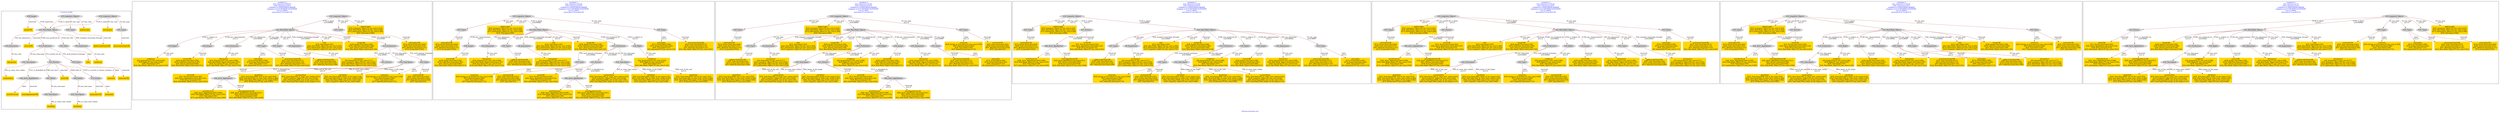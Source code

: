 digraph n0 {
fontcolor="blue"
remincross="true"
label="s04-ima-artworks.xml"
subgraph cluster_0 {
label="1-correct model"
n2[style="filled",color="white",fillcolor="lightgray",label="E12_Production1"];
n3[style="filled",color="white",fillcolor="lightgray",label="E21_Person1"];
n4[style="filled",color="white",fillcolor="lightgray",label="E55_Type1"];
n5[style="filled",color="white",fillcolor="lightgray",label="E52_Time-Span3"];
n6[style="filled",color="white",fillcolor="lightgray",label="E69_Death1"];
n7[style="filled",color="white",fillcolor="lightgray",label="E74_Group1"];
n8[style="filled",color="white",fillcolor="lightgray",label="E82_Actor_Appellation1"];
n9[style="filled",color="white",fillcolor="lightgray",label="E67_Birth1"];
n10[shape="plaintext",style="filled",fillcolor="gold",label="artistURI"];
n11[style="filled",color="white",fillcolor="lightgray",label="E22_Man-Made_Object1"];
n12[style="filled",color="white",fillcolor="lightgray",label="E35_Title1"];
n13[style="filled",color="white",fillcolor="lightgray",label="E8_Acquisition1"];
n14[style="filled",color="white",fillcolor="lightgray",label="E54_Dimension1"];
n15[shape="plaintext",style="filled",fillcolor="gold",label="sourceURL"];
n16[style="filled",color="white",fillcolor="lightgray",label="E33_Linguistic_Object1"];
n17[style="filled",color="white",fillcolor="lightgray",label="E55_Type2"];
n18[shape="plaintext",style="filled",fillcolor="gold",label="provenance"];
n19[style="filled",color="white",fillcolor="lightgray",label="E33_Linguistic_Object2"];
n20[style="filled",color="white",fillcolor="lightgray",label="E55_Type3"];
n21[shape="plaintext",style="filled",fillcolor="gold",label="galleryLabel"];
n22[shape="plaintext",style="filled",fillcolor="gold",label="title"];
n23[style="filled",color="white",fillcolor="lightgray",label="E38_Image1"];
n24[shape="plaintext",style="filled",fillcolor="gold",label="imageURL"];
n25[style="filled",color="white",fillcolor="lightgray",label="E52_Time-Span1"];
n26[shape="plaintext",style="filled",fillcolor="gold",label="birthDate"];
n27[style="filled",color="white",fillcolor="lightgray",label="E52_Time-Span2"];
n28[shape="plaintext",style="filled",fillcolor="gold",label="deathDate"];
n29[shape="plaintext",style="filled",fillcolor="gold",label="creationDate"];
n30[shape="plaintext",style="filled",fillcolor="gold",label="dimensions"];
n31[shape="plaintext",style="filled",fillcolor="gold",label="materialsURI"];
n32[shape="plaintext",style="filled",fillcolor="gold",label="materials"];
n33[shape="plaintext",style="filled",fillcolor="gold",label="provenanceTypeURI"];
n34[shape="plaintext",style="filled",fillcolor="gold",label="galleryLabelTypeURI"];
n35[shape="plaintext",style="filled",fillcolor="gold",label="nationalityURI"];
n36[shape="plaintext",style="filled",fillcolor="gold",label="nationality"];
n37[shape="plaintext",style="filled",fillcolor="gold",label="artistAppellationURI"];
n38[shape="plaintext",style="filled",fillcolor="gold",label="artistFirstLast"];
n39[shape="plaintext",style="filled",fillcolor="gold",label="creditLine"];
}
subgraph cluster_1 {
label="candidate 0\nlink coherence:0.84375\nnode coherence:0.875\nconfidence:0.42993380581966606\nmapping score:0.48760951422059046\ncost:31.99944\n-precision:0.53-recall:0.46"
n41[style="filled",color="white",fillcolor="lightgray",label="E12_Production1"];
n42[style="filled",color="white",fillcolor="lightgray",label="E21_Person1"];
n43[style="filled",color="white",fillcolor="lightgray",label="E52_Time-Span2"];
n44[style="filled",color="white",fillcolor="lightgray",label="E55_Type1"];
n45[style="filled",color="white",fillcolor="lightgray",label="E82_Actor_Appellation1"];
n46[style="filled",color="white",fillcolor="lightgray",label="E22_Man-Made_Object1"];
n47[style="filled",color="white",fillcolor="lightgray",label="E30_Right1"];
n48[style="filled",color="white",fillcolor="lightgray",label="E38_Image1"];
n49[style="filled",color="white",fillcolor="lightgray",label="E54_Dimension1"];
n50[style="filled",color="white",fillcolor="lightgray",label="E55_Type2"];
n51[style="filled",color="white",fillcolor="lightgray",label="E55_Type3"];
n52[style="filled",color="white",fillcolor="lightgray",label="E8_Acquisition1"];
n53[style="filled",color="white",fillcolor="lightgray",label="E33_Linguistic_Object1"];
n54[style="filled",color="white",fillcolor="lightgray",label="E55_Type4"];
n55[shape="plaintext",style="filled",fillcolor="gold",label="creationDate\n[E52_Time-Span,P82_at_some_time_within,0.431]\n[E33_Linguistic_Object,P3_has_note,0.236]\n[E52_Time-Span,P82b_end_of_the_end,0.197]\n[E52_Time-Span,P82a_begin_of_the_begin,0.137]"];
n56[shape="plaintext",style="filled",fillcolor="gold",label="nationality\n[E74_Group,label,0.506]\n[E74_Group,classLink,0.242]\n[E55_Type,label,0.137]\n[E8_Acquisition,P3_has_note,0.115]"];
n57[shape="plaintext",style="filled",fillcolor="gold",label="title\n[E35_Title,label,0.345]\n[E22_Man-Made_Object,P3_has_note,0.259]\n[E73_Information_Object,P3_has_note,0.223]\n[E33_Linguistic_Object,P3_has_note,0.173]"];
n58[shape="plaintext",style="filled",fillcolor="gold",label="materials\n[E29_Design_or_Procedure,P3_has_note,0.359]\n[E57_Material,label,0.282]\n[E55_Type,label,0.184]\n[E57_Material,classLink,0.175]"];
n59[shape="plaintext",style="filled",fillcolor="gold",label="nationalityURI\n[E74_Group,classLink,0.644]\n[E55_Type,classLink,0.213]\n[E57_Material,classLink,0.111]\n[E74_Group,label,0.032]"];
n60[shape="plaintext",style="filled",fillcolor="gold",label="birthDate\n[E52_Time-Span,P82a_begin_of_the_begin,0.53]\n[E52_Time-Span,P82_at_some_time_within,0.297]\n[E52_Time-Span,P82b_end_of_the_end,0.124]\n[E33_Linguistic_Object,P3_has_note,0.048]"];
n61[shape="plaintext",style="filled",fillcolor="gold",label="sourceURL\n[E38_Image,classLink,0.538]\n[E78_Collection,classLink,0.307]\n[E21_Person,classLink,0.084]\n[E22_Man-Made_Object,classLink,0.071]"];
n62[shape="plaintext",style="filled",fillcolor="gold",label="creditLine\n[E8_Acquisition,P3_has_note,0.548]\n[E30_Right,P3_has_note,0.242]\n[E35_Title,label,0.107]\n[E22_Man-Made_Object,P3_has_note,0.102]"];
n63[shape="plaintext",style="filled",fillcolor="gold",label="provenance\n[E8_Acquisition,P3_has_note,0.277]\n[E33_Linguistic_Object,P3_has_note,0.254]\n[E22_Man-Made_Object,P3_has_note,0.246]\n[E73_Information_Object,P3_has_note,0.223]"];
n64[shape="plaintext",style="filled",fillcolor="gold",label="dimensions\n[E54_Dimension,P3_has_note,0.596]\n[E22_Man-Made_Object,classLink,0.157]\n[E34_Inscription,P3_has_note,0.125]\n[E22_Man-Made_Object,P3_has_note,0.122]"];
n65[shape="plaintext",style="filled",fillcolor="gold",label="artistURI\n[E21_Person,classLink,0.442]\n[E82_Actor_Appellation,classLink,0.316]\n[E39_Actor,classLink,0.22]\n[E22_Man-Made_Object,P3_has_note,0.021]"];
n66[shape="plaintext",style="filled",fillcolor="gold",label="deathDate\n[E52_Time-Span,P82b_end_of_the_end,0.553]\n[E52_Time-Span,P82_at_some_time_within,0.284]\n[E52_Time-Span,P82a_begin_of_the_begin,0.082]\n[E12_Production,P3_has_note,0.081]"];
n67[shape="plaintext",style="filled",fillcolor="gold",label="galleryLabelTypeURI\n[E55_Type,classLink,0.56]\n[E74_Group,classLink,0.234]\n[E57_Material,classLink,0.206]"];
n68[shape="plaintext",style="filled",fillcolor="gold",label="artistFirstLast\n[E82_Actor_Appellation,label,0.696]\n[E22_Man-Made_Object,P3_has_note,0.105]\n[E35_Title,label,0.104]\n[E73_Information_Object,P3_has_note,0.095]"];
n69[shape="plaintext",style="filled",fillcolor="gold",label="provenanceTypeURI\n[E55_Type,classLink,0.677]\n[E74_Group,classLink,0.172]\n[E57_Material,classLink,0.151]\n[E22_Man-Made_Object,P3_has_note,0.001]"];
n70[shape="plaintext",style="filled",fillcolor="gold",label="materialsURI\n[E55_Type,classLink,0.501]\n[E74_Group,classLink,0.265]\n[E57_Material,classLink,0.234]\n[E55_Type,label,0.0]"];
n71[shape="plaintext",style="filled",fillcolor="gold",label="artistAppellationURI\n[E82_Actor_Appellation,classLink,0.911]\n[E21_Person,classLink,0.054]\n[E39_Actor,classLink,0.028]\n[E22_Man-Made_Object,P3_has_note,0.006]"];
n72[shape="plaintext",style="filled",fillcolor="gold",label="galleryLabel\n[E33_Linguistic_Object,P3_has_note,0.315]\n[E22_Man-Made_Object,P3_has_note,0.305]\n[E73_Information_Object,P3_has_note,0.284]\n[E35_Title,label,0.096]"];
n73[shape="plaintext",style="filled",fillcolor="gold",label="imageURL\n[E38_Image,classLink,0.538]\n[E78_Collection,classLink,0.249]\n[E21_Person,classLink,0.109]\n[E22_Man-Made_Object,classLink,0.105]"];
}
subgraph cluster_2 {
label="candidate 1\nlink coherence:0.8125\nnode coherence:0.875\nconfidence:0.42993380581966606\nmapping score:0.48760951422059046\ncost:31.99947\n-precision:0.56-recall:0.49"
n75[style="filled",color="white",fillcolor="lightgray",label="E12_Production1"];
n76[style="filled",color="white",fillcolor="lightgray",label="E21_Person1"];
n77[style="filled",color="white",fillcolor="lightgray",label="E52_Time-Span2"];
n78[style="filled",color="white",fillcolor="lightgray",label="E55_Type1"];
n79[style="filled",color="white",fillcolor="lightgray",label="E82_Actor_Appellation1"];
n80[style="filled",color="white",fillcolor="lightgray",label="E22_Man-Made_Object1"];
n81[style="filled",color="white",fillcolor="lightgray",label="E30_Right1"];
n82[style="filled",color="white",fillcolor="lightgray",label="E38_Image1"];
n83[style="filled",color="white",fillcolor="lightgray",label="E54_Dimension1"];
n84[style="filled",color="white",fillcolor="lightgray",label="E55_Type3"];
n85[style="filled",color="white",fillcolor="lightgray",label="E8_Acquisition1"];
n86[style="filled",color="white",fillcolor="lightgray",label="E33_Linguistic_Object1"];
n87[style="filled",color="white",fillcolor="lightgray",label="E55_Type2"];
n88[style="filled",color="white",fillcolor="lightgray",label="E55_Type4"];
n89[shape="plaintext",style="filled",fillcolor="gold",label="creationDate\n[E52_Time-Span,P82_at_some_time_within,0.431]\n[E33_Linguistic_Object,P3_has_note,0.236]\n[E52_Time-Span,P82b_end_of_the_end,0.197]\n[E52_Time-Span,P82a_begin_of_the_begin,0.137]"];
n90[shape="plaintext",style="filled",fillcolor="gold",label="nationality\n[E74_Group,label,0.506]\n[E74_Group,classLink,0.242]\n[E55_Type,label,0.137]\n[E8_Acquisition,P3_has_note,0.115]"];
n91[shape="plaintext",style="filled",fillcolor="gold",label="title\n[E35_Title,label,0.345]\n[E22_Man-Made_Object,P3_has_note,0.259]\n[E73_Information_Object,P3_has_note,0.223]\n[E33_Linguistic_Object,P3_has_note,0.173]"];
n92[shape="plaintext",style="filled",fillcolor="gold",label="materials\n[E29_Design_or_Procedure,P3_has_note,0.359]\n[E57_Material,label,0.282]\n[E55_Type,label,0.184]\n[E57_Material,classLink,0.175]"];
n93[shape="plaintext",style="filled",fillcolor="gold",label="nationalityURI\n[E74_Group,classLink,0.644]\n[E55_Type,classLink,0.213]\n[E57_Material,classLink,0.111]\n[E74_Group,label,0.032]"];
n94[shape="plaintext",style="filled",fillcolor="gold",label="birthDate\n[E52_Time-Span,P82a_begin_of_the_begin,0.53]\n[E52_Time-Span,P82_at_some_time_within,0.297]\n[E52_Time-Span,P82b_end_of_the_end,0.124]\n[E33_Linguistic_Object,P3_has_note,0.048]"];
n95[shape="plaintext",style="filled",fillcolor="gold",label="sourceURL\n[E38_Image,classLink,0.538]\n[E78_Collection,classLink,0.307]\n[E21_Person,classLink,0.084]\n[E22_Man-Made_Object,classLink,0.071]"];
n96[shape="plaintext",style="filled",fillcolor="gold",label="creditLine\n[E8_Acquisition,P3_has_note,0.548]\n[E30_Right,P3_has_note,0.242]\n[E35_Title,label,0.107]\n[E22_Man-Made_Object,P3_has_note,0.102]"];
n97[shape="plaintext",style="filled",fillcolor="gold",label="provenance\n[E8_Acquisition,P3_has_note,0.277]\n[E33_Linguistic_Object,P3_has_note,0.254]\n[E22_Man-Made_Object,P3_has_note,0.246]\n[E73_Information_Object,P3_has_note,0.223]"];
n98[shape="plaintext",style="filled",fillcolor="gold",label="dimensions\n[E54_Dimension,P3_has_note,0.596]\n[E22_Man-Made_Object,classLink,0.157]\n[E34_Inscription,P3_has_note,0.125]\n[E22_Man-Made_Object,P3_has_note,0.122]"];
n99[shape="plaintext",style="filled",fillcolor="gold",label="artistURI\n[E21_Person,classLink,0.442]\n[E82_Actor_Appellation,classLink,0.316]\n[E39_Actor,classLink,0.22]\n[E22_Man-Made_Object,P3_has_note,0.021]"];
n100[shape="plaintext",style="filled",fillcolor="gold",label="deathDate\n[E52_Time-Span,P82b_end_of_the_end,0.553]\n[E52_Time-Span,P82_at_some_time_within,0.284]\n[E52_Time-Span,P82a_begin_of_the_begin,0.082]\n[E12_Production,P3_has_note,0.081]"];
n101[shape="plaintext",style="filled",fillcolor="gold",label="galleryLabelTypeURI\n[E55_Type,classLink,0.56]\n[E74_Group,classLink,0.234]\n[E57_Material,classLink,0.206]"];
n102[shape="plaintext",style="filled",fillcolor="gold",label="artistFirstLast\n[E82_Actor_Appellation,label,0.696]\n[E22_Man-Made_Object,P3_has_note,0.105]\n[E35_Title,label,0.104]\n[E73_Information_Object,P3_has_note,0.095]"];
n103[shape="plaintext",style="filled",fillcolor="gold",label="provenanceTypeURI\n[E55_Type,classLink,0.677]\n[E74_Group,classLink,0.172]\n[E57_Material,classLink,0.151]\n[E22_Man-Made_Object,P3_has_note,0.001]"];
n104[shape="plaintext",style="filled",fillcolor="gold",label="materialsURI\n[E55_Type,classLink,0.501]\n[E74_Group,classLink,0.265]\n[E57_Material,classLink,0.234]\n[E55_Type,label,0.0]"];
n105[shape="plaintext",style="filled",fillcolor="gold",label="artistAppellationURI\n[E82_Actor_Appellation,classLink,0.911]\n[E21_Person,classLink,0.054]\n[E39_Actor,classLink,0.028]\n[E22_Man-Made_Object,P3_has_note,0.006]"];
n106[shape="plaintext",style="filled",fillcolor="gold",label="galleryLabel\n[E33_Linguistic_Object,P3_has_note,0.315]\n[E22_Man-Made_Object,P3_has_note,0.305]\n[E73_Information_Object,P3_has_note,0.284]\n[E35_Title,label,0.096]"];
n107[shape="plaintext",style="filled",fillcolor="gold",label="imageURL\n[E38_Image,classLink,0.538]\n[E78_Collection,classLink,0.249]\n[E21_Person,classLink,0.109]\n[E22_Man-Made_Object,classLink,0.105]"];
}
subgraph cluster_3 {
label="candidate 2\nlink coherence:0.8125\nnode coherence:0.875\nconfidence:0.42993380581966606\nmapping score:0.48760951422059046\ncost:31.9995\n-precision:0.5-recall:0.43"
n109[style="filled",color="white",fillcolor="lightgray",label="E12_Production1"];
n110[style="filled",color="white",fillcolor="lightgray",label="E21_Person1"];
n111[style="filled",color="white",fillcolor="lightgray",label="E52_Time-Span2"];
n112[style="filled",color="white",fillcolor="lightgray",label="E82_Actor_Appellation1"];
n113[style="filled",color="white",fillcolor="lightgray",label="E22_Man-Made_Object1"];
n114[style="filled",color="white",fillcolor="lightgray",label="E30_Right1"];
n115[style="filled",color="white",fillcolor="lightgray",label="E38_Image1"];
n116[style="filled",color="white",fillcolor="lightgray",label="E54_Dimension1"];
n117[style="filled",color="white",fillcolor="lightgray",label="E55_Type2"];
n118[style="filled",color="white",fillcolor="lightgray",label="E55_Type3"];
n119[style="filled",color="white",fillcolor="lightgray",label="E8_Acquisition1"];
n120[style="filled",color="white",fillcolor="lightgray",label="E33_Linguistic_Object1"];
n121[style="filled",color="white",fillcolor="lightgray",label="E55_Type1"];
n122[style="filled",color="white",fillcolor="lightgray",label="E55_Type4"];
n123[shape="plaintext",style="filled",fillcolor="gold",label="creationDate\n[E52_Time-Span,P82_at_some_time_within,0.431]\n[E33_Linguistic_Object,P3_has_note,0.236]\n[E52_Time-Span,P82b_end_of_the_end,0.197]\n[E52_Time-Span,P82a_begin_of_the_begin,0.137]"];
n124[shape="plaintext",style="filled",fillcolor="gold",label="nationality\n[E74_Group,label,0.506]\n[E74_Group,classLink,0.242]\n[E55_Type,label,0.137]\n[E8_Acquisition,P3_has_note,0.115]"];
n125[shape="plaintext",style="filled",fillcolor="gold",label="title\n[E35_Title,label,0.345]\n[E22_Man-Made_Object,P3_has_note,0.259]\n[E73_Information_Object,P3_has_note,0.223]\n[E33_Linguistic_Object,P3_has_note,0.173]"];
n126[shape="plaintext",style="filled",fillcolor="gold",label="materials\n[E29_Design_or_Procedure,P3_has_note,0.359]\n[E57_Material,label,0.282]\n[E55_Type,label,0.184]\n[E57_Material,classLink,0.175]"];
n127[shape="plaintext",style="filled",fillcolor="gold",label="nationalityURI\n[E74_Group,classLink,0.644]\n[E55_Type,classLink,0.213]\n[E57_Material,classLink,0.111]\n[E74_Group,label,0.032]"];
n128[shape="plaintext",style="filled",fillcolor="gold",label="birthDate\n[E52_Time-Span,P82a_begin_of_the_begin,0.53]\n[E52_Time-Span,P82_at_some_time_within,0.297]\n[E52_Time-Span,P82b_end_of_the_end,0.124]\n[E33_Linguistic_Object,P3_has_note,0.048]"];
n129[shape="plaintext",style="filled",fillcolor="gold",label="sourceURL\n[E38_Image,classLink,0.538]\n[E78_Collection,classLink,0.307]\n[E21_Person,classLink,0.084]\n[E22_Man-Made_Object,classLink,0.071]"];
n130[shape="plaintext",style="filled",fillcolor="gold",label="creditLine\n[E8_Acquisition,P3_has_note,0.548]\n[E30_Right,P3_has_note,0.242]\n[E35_Title,label,0.107]\n[E22_Man-Made_Object,P3_has_note,0.102]"];
n131[shape="plaintext",style="filled",fillcolor="gold",label="provenance\n[E8_Acquisition,P3_has_note,0.277]\n[E33_Linguistic_Object,P3_has_note,0.254]\n[E22_Man-Made_Object,P3_has_note,0.246]\n[E73_Information_Object,P3_has_note,0.223]"];
n132[shape="plaintext",style="filled",fillcolor="gold",label="dimensions\n[E54_Dimension,P3_has_note,0.596]\n[E22_Man-Made_Object,classLink,0.157]\n[E34_Inscription,P3_has_note,0.125]\n[E22_Man-Made_Object,P3_has_note,0.122]"];
n133[shape="plaintext",style="filled",fillcolor="gold",label="artistURI\n[E21_Person,classLink,0.442]\n[E82_Actor_Appellation,classLink,0.316]\n[E39_Actor,classLink,0.22]\n[E22_Man-Made_Object,P3_has_note,0.021]"];
n134[shape="plaintext",style="filled",fillcolor="gold",label="deathDate\n[E52_Time-Span,P82b_end_of_the_end,0.553]\n[E52_Time-Span,P82_at_some_time_within,0.284]\n[E52_Time-Span,P82a_begin_of_the_begin,0.082]\n[E12_Production,P3_has_note,0.081]"];
n135[shape="plaintext",style="filled",fillcolor="gold",label="galleryLabelTypeURI\n[E55_Type,classLink,0.56]\n[E74_Group,classLink,0.234]\n[E57_Material,classLink,0.206]"];
n136[shape="plaintext",style="filled",fillcolor="gold",label="artistFirstLast\n[E82_Actor_Appellation,label,0.696]\n[E22_Man-Made_Object,P3_has_note,0.105]\n[E35_Title,label,0.104]\n[E73_Information_Object,P3_has_note,0.095]"];
n137[shape="plaintext",style="filled",fillcolor="gold",label="provenanceTypeURI\n[E55_Type,classLink,0.677]\n[E74_Group,classLink,0.172]\n[E57_Material,classLink,0.151]\n[E22_Man-Made_Object,P3_has_note,0.001]"];
n138[shape="plaintext",style="filled",fillcolor="gold",label="materialsURI\n[E55_Type,classLink,0.501]\n[E74_Group,classLink,0.265]\n[E57_Material,classLink,0.234]\n[E55_Type,label,0.0]"];
n139[shape="plaintext",style="filled",fillcolor="gold",label="artistAppellationURI\n[E82_Actor_Appellation,classLink,0.911]\n[E21_Person,classLink,0.054]\n[E39_Actor,classLink,0.028]\n[E22_Man-Made_Object,P3_has_note,0.006]"];
n140[shape="plaintext",style="filled",fillcolor="gold",label="galleryLabel\n[E33_Linguistic_Object,P3_has_note,0.315]\n[E22_Man-Made_Object,P3_has_note,0.305]\n[E73_Information_Object,P3_has_note,0.284]\n[E35_Title,label,0.096]"];
n141[shape="plaintext",style="filled",fillcolor="gold",label="imageURL\n[E38_Image,classLink,0.538]\n[E78_Collection,classLink,0.249]\n[E21_Person,classLink,0.109]\n[E22_Man-Made_Object,classLink,0.105]"];
}
subgraph cluster_4 {
label="candidate 3\nlink coherence:0.8125\nnode coherence:0.875\nconfidence:0.42993380581966606\nmapping score:0.48760951422059046\ncost:31.99953\n-precision:0.5-recall:0.43"
n143[style="filled",color="white",fillcolor="lightgray",label="E12_Production1"];
n144[style="filled",color="white",fillcolor="lightgray",label="E52_Time-Span2"];
n145[style="filled",color="white",fillcolor="lightgray",label="E55_Type1"];
n146[style="filled",color="white",fillcolor="lightgray",label="E21_Person1"];
n147[style="filled",color="white",fillcolor="lightgray",label="E82_Actor_Appellation1"];
n148[style="filled",color="white",fillcolor="lightgray",label="E22_Man-Made_Object1"];
n149[style="filled",color="white",fillcolor="lightgray",label="E30_Right1"];
n150[style="filled",color="white",fillcolor="lightgray",label="E38_Image1"];
n151[style="filled",color="white",fillcolor="lightgray",label="E54_Dimension1"];
n152[style="filled",color="white",fillcolor="lightgray",label="E55_Type2"];
n153[style="filled",color="white",fillcolor="lightgray",label="E55_Type3"];
n154[style="filled",color="white",fillcolor="lightgray",label="E8_Acquisition1"];
n155[style="filled",color="white",fillcolor="lightgray",label="E33_Linguistic_Object1"];
n156[style="filled",color="white",fillcolor="lightgray",label="E55_Type4"];
n157[shape="plaintext",style="filled",fillcolor="gold",label="creationDate\n[E52_Time-Span,P82_at_some_time_within,0.431]\n[E33_Linguistic_Object,P3_has_note,0.236]\n[E52_Time-Span,P82b_end_of_the_end,0.197]\n[E52_Time-Span,P82a_begin_of_the_begin,0.137]"];
n158[shape="plaintext",style="filled",fillcolor="gold",label="nationality\n[E74_Group,label,0.506]\n[E74_Group,classLink,0.242]\n[E55_Type,label,0.137]\n[E8_Acquisition,P3_has_note,0.115]"];
n159[shape="plaintext",style="filled",fillcolor="gold",label="title\n[E35_Title,label,0.345]\n[E22_Man-Made_Object,P3_has_note,0.259]\n[E73_Information_Object,P3_has_note,0.223]\n[E33_Linguistic_Object,P3_has_note,0.173]"];
n160[shape="plaintext",style="filled",fillcolor="gold",label="materials\n[E29_Design_or_Procedure,P3_has_note,0.359]\n[E57_Material,label,0.282]\n[E55_Type,label,0.184]\n[E57_Material,classLink,0.175]"];
n161[shape="plaintext",style="filled",fillcolor="gold",label="nationalityURI\n[E74_Group,classLink,0.644]\n[E55_Type,classLink,0.213]\n[E57_Material,classLink,0.111]\n[E74_Group,label,0.032]"];
n162[shape="plaintext",style="filled",fillcolor="gold",label="birthDate\n[E52_Time-Span,P82a_begin_of_the_begin,0.53]\n[E52_Time-Span,P82_at_some_time_within,0.297]\n[E52_Time-Span,P82b_end_of_the_end,0.124]\n[E33_Linguistic_Object,P3_has_note,0.048]"];
n163[shape="plaintext",style="filled",fillcolor="gold",label="sourceURL\n[E38_Image,classLink,0.538]\n[E78_Collection,classLink,0.307]\n[E21_Person,classLink,0.084]\n[E22_Man-Made_Object,classLink,0.071]"];
n164[shape="plaintext",style="filled",fillcolor="gold",label="creditLine\n[E8_Acquisition,P3_has_note,0.548]\n[E30_Right,P3_has_note,0.242]\n[E35_Title,label,0.107]\n[E22_Man-Made_Object,P3_has_note,0.102]"];
n165[shape="plaintext",style="filled",fillcolor="gold",label="provenance\n[E8_Acquisition,P3_has_note,0.277]\n[E33_Linguistic_Object,P3_has_note,0.254]\n[E22_Man-Made_Object,P3_has_note,0.246]\n[E73_Information_Object,P3_has_note,0.223]"];
n166[shape="plaintext",style="filled",fillcolor="gold",label="dimensions\n[E54_Dimension,P3_has_note,0.596]\n[E22_Man-Made_Object,classLink,0.157]\n[E34_Inscription,P3_has_note,0.125]\n[E22_Man-Made_Object,P3_has_note,0.122]"];
n167[shape="plaintext",style="filled",fillcolor="gold",label="artistURI\n[E21_Person,classLink,0.442]\n[E82_Actor_Appellation,classLink,0.316]\n[E39_Actor,classLink,0.22]\n[E22_Man-Made_Object,P3_has_note,0.021]"];
n168[shape="plaintext",style="filled",fillcolor="gold",label="deathDate\n[E52_Time-Span,P82b_end_of_the_end,0.553]\n[E52_Time-Span,P82_at_some_time_within,0.284]\n[E52_Time-Span,P82a_begin_of_the_begin,0.082]\n[E12_Production,P3_has_note,0.081]"];
n169[shape="plaintext",style="filled",fillcolor="gold",label="galleryLabelTypeURI\n[E55_Type,classLink,0.56]\n[E74_Group,classLink,0.234]\n[E57_Material,classLink,0.206]"];
n170[shape="plaintext",style="filled",fillcolor="gold",label="artistFirstLast\n[E82_Actor_Appellation,label,0.696]\n[E22_Man-Made_Object,P3_has_note,0.105]\n[E35_Title,label,0.104]\n[E73_Information_Object,P3_has_note,0.095]"];
n171[shape="plaintext",style="filled",fillcolor="gold",label="provenanceTypeURI\n[E55_Type,classLink,0.677]\n[E74_Group,classLink,0.172]\n[E57_Material,classLink,0.151]\n[E22_Man-Made_Object,P3_has_note,0.001]"];
n172[shape="plaintext",style="filled",fillcolor="gold",label="materialsURI\n[E55_Type,classLink,0.501]\n[E74_Group,classLink,0.265]\n[E57_Material,classLink,0.234]\n[E55_Type,label,0.0]"];
n173[shape="plaintext",style="filled",fillcolor="gold",label="artistAppellationURI\n[E82_Actor_Appellation,classLink,0.911]\n[E21_Person,classLink,0.054]\n[E39_Actor,classLink,0.028]\n[E22_Man-Made_Object,P3_has_note,0.006]"];
n174[shape="plaintext",style="filled",fillcolor="gold",label="galleryLabel\n[E33_Linguistic_Object,P3_has_note,0.315]\n[E22_Man-Made_Object,P3_has_note,0.305]\n[E73_Information_Object,P3_has_note,0.284]\n[E35_Title,label,0.096]"];
n175[shape="plaintext",style="filled",fillcolor="gold",label="imageURL\n[E38_Image,classLink,0.538]\n[E78_Collection,classLink,0.249]\n[E21_Person,classLink,0.109]\n[E22_Man-Made_Object,classLink,0.105]"];
}
subgraph cluster_5 {
label="candidate 4\nlink coherence:0.78125\nnode coherence:0.875\nconfidence:0.42993380581966606\nmapping score:0.48760951422059046\ncost:31.99956\n-precision:0.53-recall:0.46"
n177[style="filled",color="white",fillcolor="lightgray",label="E12_Production1"];
n178[style="filled",color="white",fillcolor="lightgray",label="E52_Time-Span2"];
n179[style="filled",color="white",fillcolor="lightgray",label="E55_Type1"];
n180[style="filled",color="white",fillcolor="lightgray",label="E21_Person1"];
n181[style="filled",color="white",fillcolor="lightgray",label="E82_Actor_Appellation1"];
n182[style="filled",color="white",fillcolor="lightgray",label="E22_Man-Made_Object1"];
n183[style="filled",color="white",fillcolor="lightgray",label="E30_Right1"];
n184[style="filled",color="white",fillcolor="lightgray",label="E38_Image1"];
n185[style="filled",color="white",fillcolor="lightgray",label="E54_Dimension1"];
n186[style="filled",color="white",fillcolor="lightgray",label="E55_Type3"];
n187[style="filled",color="white",fillcolor="lightgray",label="E8_Acquisition1"];
n188[style="filled",color="white",fillcolor="lightgray",label="E33_Linguistic_Object1"];
n189[style="filled",color="white",fillcolor="lightgray",label="E55_Type2"];
n190[style="filled",color="white",fillcolor="lightgray",label="E55_Type4"];
n191[shape="plaintext",style="filled",fillcolor="gold",label="creationDate\n[E52_Time-Span,P82_at_some_time_within,0.431]\n[E33_Linguistic_Object,P3_has_note,0.236]\n[E52_Time-Span,P82b_end_of_the_end,0.197]\n[E52_Time-Span,P82a_begin_of_the_begin,0.137]"];
n192[shape="plaintext",style="filled",fillcolor="gold",label="nationality\n[E74_Group,label,0.506]\n[E74_Group,classLink,0.242]\n[E55_Type,label,0.137]\n[E8_Acquisition,P3_has_note,0.115]"];
n193[shape="plaintext",style="filled",fillcolor="gold",label="title\n[E35_Title,label,0.345]\n[E22_Man-Made_Object,P3_has_note,0.259]\n[E73_Information_Object,P3_has_note,0.223]\n[E33_Linguistic_Object,P3_has_note,0.173]"];
n194[shape="plaintext",style="filled",fillcolor="gold",label="materials\n[E29_Design_or_Procedure,P3_has_note,0.359]\n[E57_Material,label,0.282]\n[E55_Type,label,0.184]\n[E57_Material,classLink,0.175]"];
n195[shape="plaintext",style="filled",fillcolor="gold",label="nationalityURI\n[E74_Group,classLink,0.644]\n[E55_Type,classLink,0.213]\n[E57_Material,classLink,0.111]\n[E74_Group,label,0.032]"];
n196[shape="plaintext",style="filled",fillcolor="gold",label="birthDate\n[E52_Time-Span,P82a_begin_of_the_begin,0.53]\n[E52_Time-Span,P82_at_some_time_within,0.297]\n[E52_Time-Span,P82b_end_of_the_end,0.124]\n[E33_Linguistic_Object,P3_has_note,0.048]"];
n197[shape="plaintext",style="filled",fillcolor="gold",label="sourceURL\n[E38_Image,classLink,0.538]\n[E78_Collection,classLink,0.307]\n[E21_Person,classLink,0.084]\n[E22_Man-Made_Object,classLink,0.071]"];
n198[shape="plaintext",style="filled",fillcolor="gold",label="creditLine\n[E8_Acquisition,P3_has_note,0.548]\n[E30_Right,P3_has_note,0.242]\n[E35_Title,label,0.107]\n[E22_Man-Made_Object,P3_has_note,0.102]"];
n199[shape="plaintext",style="filled",fillcolor="gold",label="provenance\n[E8_Acquisition,P3_has_note,0.277]\n[E33_Linguistic_Object,P3_has_note,0.254]\n[E22_Man-Made_Object,P3_has_note,0.246]\n[E73_Information_Object,P3_has_note,0.223]"];
n200[shape="plaintext",style="filled",fillcolor="gold",label="dimensions\n[E54_Dimension,P3_has_note,0.596]\n[E22_Man-Made_Object,classLink,0.157]\n[E34_Inscription,P3_has_note,0.125]\n[E22_Man-Made_Object,P3_has_note,0.122]"];
n201[shape="plaintext",style="filled",fillcolor="gold",label="artistURI\n[E21_Person,classLink,0.442]\n[E82_Actor_Appellation,classLink,0.316]\n[E39_Actor,classLink,0.22]\n[E22_Man-Made_Object,P3_has_note,0.021]"];
n202[shape="plaintext",style="filled",fillcolor="gold",label="deathDate\n[E52_Time-Span,P82b_end_of_the_end,0.553]\n[E52_Time-Span,P82_at_some_time_within,0.284]\n[E52_Time-Span,P82a_begin_of_the_begin,0.082]\n[E12_Production,P3_has_note,0.081]"];
n203[shape="plaintext",style="filled",fillcolor="gold",label="galleryLabelTypeURI\n[E55_Type,classLink,0.56]\n[E74_Group,classLink,0.234]\n[E57_Material,classLink,0.206]"];
n204[shape="plaintext",style="filled",fillcolor="gold",label="artistFirstLast\n[E82_Actor_Appellation,label,0.696]\n[E22_Man-Made_Object,P3_has_note,0.105]\n[E35_Title,label,0.104]\n[E73_Information_Object,P3_has_note,0.095]"];
n205[shape="plaintext",style="filled",fillcolor="gold",label="provenanceTypeURI\n[E55_Type,classLink,0.677]\n[E74_Group,classLink,0.172]\n[E57_Material,classLink,0.151]\n[E22_Man-Made_Object,P3_has_note,0.001]"];
n206[shape="plaintext",style="filled",fillcolor="gold",label="materialsURI\n[E55_Type,classLink,0.501]\n[E74_Group,classLink,0.265]\n[E57_Material,classLink,0.234]\n[E55_Type,label,0.0]"];
n207[shape="plaintext",style="filled",fillcolor="gold",label="artistAppellationURI\n[E82_Actor_Appellation,classLink,0.911]\n[E21_Person,classLink,0.054]\n[E39_Actor,classLink,0.028]\n[E22_Man-Made_Object,P3_has_note,0.006]"];
n208[shape="plaintext",style="filled",fillcolor="gold",label="galleryLabel\n[E33_Linguistic_Object,P3_has_note,0.315]\n[E22_Man-Made_Object,P3_has_note,0.305]\n[E73_Information_Object,P3_has_note,0.284]\n[E35_Title,label,0.096]"];
n209[shape="plaintext",style="filled",fillcolor="gold",label="imageURL\n[E38_Image,classLink,0.538]\n[E78_Collection,classLink,0.249]\n[E21_Person,classLink,0.109]\n[E22_Man-Made_Object,classLink,0.105]"];
}
subgraph cluster_6 {
label="candidate 5\nlink coherence:0.78125\nnode coherence:0.875\nconfidence:0.42993380581966606\nmapping score:0.48760951422059046\ncost:31.99959\n-precision:0.47-recall:0.41"
n211[style="filled",color="white",fillcolor="lightgray",label="E12_Production1"];
n212[style="filled",color="white",fillcolor="lightgray",label="E52_Time-Span2"];
n213[style="filled",color="white",fillcolor="lightgray",label="E21_Person1"];
n214[style="filled",color="white",fillcolor="lightgray",label="E82_Actor_Appellation1"];
n215[style="filled",color="white",fillcolor="lightgray",label="E22_Man-Made_Object1"];
n216[style="filled",color="white",fillcolor="lightgray",label="E30_Right1"];
n217[style="filled",color="white",fillcolor="lightgray",label="E38_Image1"];
n218[style="filled",color="white",fillcolor="lightgray",label="E54_Dimension1"];
n219[style="filled",color="white",fillcolor="lightgray",label="E55_Type2"];
n220[style="filled",color="white",fillcolor="lightgray",label="E55_Type3"];
n221[style="filled",color="white",fillcolor="lightgray",label="E8_Acquisition1"];
n222[style="filled",color="white",fillcolor="lightgray",label="E33_Linguistic_Object1"];
n223[style="filled",color="white",fillcolor="lightgray",label="E55_Type1"];
n224[style="filled",color="white",fillcolor="lightgray",label="E55_Type4"];
n225[shape="plaintext",style="filled",fillcolor="gold",label="creationDate\n[E52_Time-Span,P82_at_some_time_within,0.431]\n[E33_Linguistic_Object,P3_has_note,0.236]\n[E52_Time-Span,P82b_end_of_the_end,0.197]\n[E52_Time-Span,P82a_begin_of_the_begin,0.137]"];
n226[shape="plaintext",style="filled",fillcolor="gold",label="nationality\n[E74_Group,label,0.506]\n[E74_Group,classLink,0.242]\n[E55_Type,label,0.137]\n[E8_Acquisition,P3_has_note,0.115]"];
n227[shape="plaintext",style="filled",fillcolor="gold",label="title\n[E35_Title,label,0.345]\n[E22_Man-Made_Object,P3_has_note,0.259]\n[E73_Information_Object,P3_has_note,0.223]\n[E33_Linguistic_Object,P3_has_note,0.173]"];
n228[shape="plaintext",style="filled",fillcolor="gold",label="materials\n[E29_Design_or_Procedure,P3_has_note,0.359]\n[E57_Material,label,0.282]\n[E55_Type,label,0.184]\n[E57_Material,classLink,0.175]"];
n229[shape="plaintext",style="filled",fillcolor="gold",label="nationalityURI\n[E74_Group,classLink,0.644]\n[E55_Type,classLink,0.213]\n[E57_Material,classLink,0.111]\n[E74_Group,label,0.032]"];
n230[shape="plaintext",style="filled",fillcolor="gold",label="birthDate\n[E52_Time-Span,P82a_begin_of_the_begin,0.53]\n[E52_Time-Span,P82_at_some_time_within,0.297]\n[E52_Time-Span,P82b_end_of_the_end,0.124]\n[E33_Linguistic_Object,P3_has_note,0.048]"];
n231[shape="plaintext",style="filled",fillcolor="gold",label="sourceURL\n[E38_Image,classLink,0.538]\n[E78_Collection,classLink,0.307]\n[E21_Person,classLink,0.084]\n[E22_Man-Made_Object,classLink,0.071]"];
n232[shape="plaintext",style="filled",fillcolor="gold",label="creditLine\n[E8_Acquisition,P3_has_note,0.548]\n[E30_Right,P3_has_note,0.242]\n[E35_Title,label,0.107]\n[E22_Man-Made_Object,P3_has_note,0.102]"];
n233[shape="plaintext",style="filled",fillcolor="gold",label="provenance\n[E8_Acquisition,P3_has_note,0.277]\n[E33_Linguistic_Object,P3_has_note,0.254]\n[E22_Man-Made_Object,P3_has_note,0.246]\n[E73_Information_Object,P3_has_note,0.223]"];
n234[shape="plaintext",style="filled",fillcolor="gold",label="dimensions\n[E54_Dimension,P3_has_note,0.596]\n[E22_Man-Made_Object,classLink,0.157]\n[E34_Inscription,P3_has_note,0.125]\n[E22_Man-Made_Object,P3_has_note,0.122]"];
n235[shape="plaintext",style="filled",fillcolor="gold",label="artistURI\n[E21_Person,classLink,0.442]\n[E82_Actor_Appellation,classLink,0.316]\n[E39_Actor,classLink,0.22]\n[E22_Man-Made_Object,P3_has_note,0.021]"];
n236[shape="plaintext",style="filled",fillcolor="gold",label="deathDate\n[E52_Time-Span,P82b_end_of_the_end,0.553]\n[E52_Time-Span,P82_at_some_time_within,0.284]\n[E52_Time-Span,P82a_begin_of_the_begin,0.082]\n[E12_Production,P3_has_note,0.081]"];
n237[shape="plaintext",style="filled",fillcolor="gold",label="galleryLabelTypeURI\n[E55_Type,classLink,0.56]\n[E74_Group,classLink,0.234]\n[E57_Material,classLink,0.206]"];
n238[shape="plaintext",style="filled",fillcolor="gold",label="artistFirstLast\n[E82_Actor_Appellation,label,0.696]\n[E22_Man-Made_Object,P3_has_note,0.105]\n[E35_Title,label,0.104]\n[E73_Information_Object,P3_has_note,0.095]"];
n239[shape="plaintext",style="filled",fillcolor="gold",label="provenanceTypeURI\n[E55_Type,classLink,0.677]\n[E74_Group,classLink,0.172]\n[E57_Material,classLink,0.151]\n[E22_Man-Made_Object,P3_has_note,0.001]"];
n240[shape="plaintext",style="filled",fillcolor="gold",label="materialsURI\n[E55_Type,classLink,0.501]\n[E74_Group,classLink,0.265]\n[E57_Material,classLink,0.234]\n[E55_Type,label,0.0]"];
n241[shape="plaintext",style="filled",fillcolor="gold",label="artistAppellationURI\n[E82_Actor_Appellation,classLink,0.911]\n[E21_Person,classLink,0.054]\n[E39_Actor,classLink,0.028]\n[E22_Man-Made_Object,P3_has_note,0.006]"];
n242[shape="plaintext",style="filled",fillcolor="gold",label="galleryLabel\n[E33_Linguistic_Object,P3_has_note,0.315]\n[E22_Man-Made_Object,P3_has_note,0.305]\n[E73_Information_Object,P3_has_note,0.284]\n[E35_Title,label,0.096]"];
n243[shape="plaintext",style="filled",fillcolor="gold",label="imageURL\n[E38_Image,classLink,0.538]\n[E78_Collection,classLink,0.249]\n[E21_Person,classLink,0.109]\n[E22_Man-Made_Object,classLink,0.105]"];
}
subgraph cluster_7 {
label="candidate 6\nlink coherence:0.75\nnode coherence:0.875\nconfidence:0.42993380581966606\nmapping score:0.48760951422059046\ncost:31.99962\n-precision:0.5-recall:0.43"
n245[style="filled",color="white",fillcolor="lightgray",label="E12_Production1"];
n246[style="filled",color="white",fillcolor="lightgray",label="E52_Time-Span2"];
n247[style="filled",color="white",fillcolor="lightgray",label="E21_Person1"];
n248[style="filled",color="white",fillcolor="lightgray",label="E82_Actor_Appellation1"];
n249[style="filled",color="white",fillcolor="lightgray",label="E22_Man-Made_Object1"];
n250[style="filled",color="white",fillcolor="lightgray",label="E30_Right1"];
n251[style="filled",color="white",fillcolor="lightgray",label="E38_Image1"];
n252[style="filled",color="white",fillcolor="lightgray",label="E54_Dimension1"];
n253[style="filled",color="white",fillcolor="lightgray",label="E55_Type3"];
n254[style="filled",color="white",fillcolor="lightgray",label="E8_Acquisition1"];
n255[style="filled",color="white",fillcolor="lightgray",label="E33_Linguistic_Object1"];
n256[style="filled",color="white",fillcolor="lightgray",label="E55_Type1"];
n257[style="filled",color="white",fillcolor="lightgray",label="E55_Type2"];
n258[style="filled",color="white",fillcolor="lightgray",label="E55_Type4"];
n259[shape="plaintext",style="filled",fillcolor="gold",label="creationDate\n[E52_Time-Span,P82_at_some_time_within,0.431]\n[E33_Linguistic_Object,P3_has_note,0.236]\n[E52_Time-Span,P82b_end_of_the_end,0.197]\n[E52_Time-Span,P82a_begin_of_the_begin,0.137]"];
n260[shape="plaintext",style="filled",fillcolor="gold",label="nationality\n[E74_Group,label,0.506]\n[E74_Group,classLink,0.242]\n[E55_Type,label,0.137]\n[E8_Acquisition,P3_has_note,0.115]"];
n261[shape="plaintext",style="filled",fillcolor="gold",label="title\n[E35_Title,label,0.345]\n[E22_Man-Made_Object,P3_has_note,0.259]\n[E73_Information_Object,P3_has_note,0.223]\n[E33_Linguistic_Object,P3_has_note,0.173]"];
n262[shape="plaintext",style="filled",fillcolor="gold",label="materials\n[E29_Design_or_Procedure,P3_has_note,0.359]\n[E57_Material,label,0.282]\n[E55_Type,label,0.184]\n[E57_Material,classLink,0.175]"];
n263[shape="plaintext",style="filled",fillcolor="gold",label="nationalityURI\n[E74_Group,classLink,0.644]\n[E55_Type,classLink,0.213]\n[E57_Material,classLink,0.111]\n[E74_Group,label,0.032]"];
n264[shape="plaintext",style="filled",fillcolor="gold",label="birthDate\n[E52_Time-Span,P82a_begin_of_the_begin,0.53]\n[E52_Time-Span,P82_at_some_time_within,0.297]\n[E52_Time-Span,P82b_end_of_the_end,0.124]\n[E33_Linguistic_Object,P3_has_note,0.048]"];
n265[shape="plaintext",style="filled",fillcolor="gold",label="sourceURL\n[E38_Image,classLink,0.538]\n[E78_Collection,classLink,0.307]\n[E21_Person,classLink,0.084]\n[E22_Man-Made_Object,classLink,0.071]"];
n266[shape="plaintext",style="filled",fillcolor="gold",label="creditLine\n[E8_Acquisition,P3_has_note,0.548]\n[E30_Right,P3_has_note,0.242]\n[E35_Title,label,0.107]\n[E22_Man-Made_Object,P3_has_note,0.102]"];
n267[shape="plaintext",style="filled",fillcolor="gold",label="provenance\n[E8_Acquisition,P3_has_note,0.277]\n[E33_Linguistic_Object,P3_has_note,0.254]\n[E22_Man-Made_Object,P3_has_note,0.246]\n[E73_Information_Object,P3_has_note,0.223]"];
n268[shape="plaintext",style="filled",fillcolor="gold",label="dimensions\n[E54_Dimension,P3_has_note,0.596]\n[E22_Man-Made_Object,classLink,0.157]\n[E34_Inscription,P3_has_note,0.125]\n[E22_Man-Made_Object,P3_has_note,0.122]"];
n269[shape="plaintext",style="filled",fillcolor="gold",label="artistURI\n[E21_Person,classLink,0.442]\n[E82_Actor_Appellation,classLink,0.316]\n[E39_Actor,classLink,0.22]\n[E22_Man-Made_Object,P3_has_note,0.021]"];
n270[shape="plaintext",style="filled",fillcolor="gold",label="deathDate\n[E52_Time-Span,P82b_end_of_the_end,0.553]\n[E52_Time-Span,P82_at_some_time_within,0.284]\n[E52_Time-Span,P82a_begin_of_the_begin,0.082]\n[E12_Production,P3_has_note,0.081]"];
n271[shape="plaintext",style="filled",fillcolor="gold",label="galleryLabelTypeURI\n[E55_Type,classLink,0.56]\n[E74_Group,classLink,0.234]\n[E57_Material,classLink,0.206]"];
n272[shape="plaintext",style="filled",fillcolor="gold",label="artistFirstLast\n[E82_Actor_Appellation,label,0.696]\n[E22_Man-Made_Object,P3_has_note,0.105]\n[E35_Title,label,0.104]\n[E73_Information_Object,P3_has_note,0.095]"];
n273[shape="plaintext",style="filled",fillcolor="gold",label="provenanceTypeURI\n[E55_Type,classLink,0.677]\n[E74_Group,classLink,0.172]\n[E57_Material,classLink,0.151]\n[E22_Man-Made_Object,P3_has_note,0.001]"];
n274[shape="plaintext",style="filled",fillcolor="gold",label="materialsURI\n[E55_Type,classLink,0.501]\n[E74_Group,classLink,0.265]\n[E57_Material,classLink,0.234]\n[E55_Type,label,0.0]"];
n275[shape="plaintext",style="filled",fillcolor="gold",label="artistAppellationURI\n[E82_Actor_Appellation,classLink,0.911]\n[E21_Person,classLink,0.054]\n[E39_Actor,classLink,0.028]\n[E22_Man-Made_Object,P3_has_note,0.006]"];
n276[shape="plaintext",style="filled",fillcolor="gold",label="galleryLabel\n[E33_Linguistic_Object,P3_has_note,0.315]\n[E22_Man-Made_Object,P3_has_note,0.305]\n[E73_Information_Object,P3_has_note,0.284]\n[E35_Title,label,0.096]"];
n277[shape="plaintext",style="filled",fillcolor="gold",label="imageURL\n[E38_Image,classLink,0.538]\n[E78_Collection,classLink,0.249]\n[E21_Person,classLink,0.109]\n[E22_Man-Made_Object,classLink,0.105]"];
}
n2 -> n3[color="brown",fontcolor="black",label="P14_carried_out_by"]
n2 -> n4[color="brown",fontcolor="black",label="P32_used_general_technique"]
n2 -> n5[color="brown",fontcolor="black",label="P4_has_time-span"]
n3 -> n6[color="brown",fontcolor="black",label="P100i_died_in"]
n3 -> n7[color="brown",fontcolor="black",label="P107i_is_current_or_former_member_of"]
n3 -> n8[color="brown",fontcolor="black",label="P131_is_identified_by"]
n3 -> n9[color="brown",fontcolor="black",label="P98i_was_born"]
n3 -> n10[color="brown",fontcolor="black",label="classLink"]
n11 -> n12[color="brown",fontcolor="black",label="P102_has_title"]
n11 -> n2[color="brown",fontcolor="black",label="P108i_was_produced_by"]
n11 -> n13[color="brown",fontcolor="black",label="P24i_changed_ownership_through"]
n11 -> n14[color="brown",fontcolor="black",label="P43_has_dimension"]
n11 -> n15[color="brown",fontcolor="black",label="classLink"]
n16 -> n11[color="brown",fontcolor="black",label="P129_is_about"]
n16 -> n17[color="brown",fontcolor="black",label="P2_has_type"]
n16 -> n18[color="brown",fontcolor="black",label="P3_has_note"]
n19 -> n11[color="brown",fontcolor="black",label="P129_is_about"]
n19 -> n20[color="brown",fontcolor="black",label="P2_has_type"]
n19 -> n21[color="brown",fontcolor="black",label="P3_has_note"]
n12 -> n22[color="brown",fontcolor="black",label="label"]
n23 -> n11[color="brown",fontcolor="black",label="P138_represents"]
n23 -> n24[color="brown",fontcolor="black",label="classLink"]
n25 -> n26[color="brown",fontcolor="black",label="P82_at_some_time_within"]
n27 -> n28[color="brown",fontcolor="black",label="P82_at_some_time_within"]
n5 -> n29[color="brown",fontcolor="black",label="P82_at_some_time_within"]
n14 -> n30[color="brown",fontcolor="black",label="P3_has_note"]
n4 -> n31[color="brown",fontcolor="black",label="classLink"]
n4 -> n32[color="brown",fontcolor="black",label="label"]
n17 -> n33[color="brown",fontcolor="black",label="classLink"]
n20 -> n34[color="brown",fontcolor="black",label="classLink"]
n9 -> n25[color="brown",fontcolor="black",label="P4_has_time-span"]
n6 -> n27[color="brown",fontcolor="black",label="P4_has_time-span"]
n7 -> n35[color="brown",fontcolor="black",label="classLink"]
n7 -> n36[color="brown",fontcolor="black",label="label"]
n8 -> n37[color="brown",fontcolor="black",label="classLink"]
n8 -> n38[color="brown",fontcolor="black",label="label"]
n13 -> n39[color="brown",fontcolor="black",label="P3_has_note"]
n41 -> n42[color="brown",fontcolor="black",label="P14_carried_out_by\nw=0.99991"]
n41 -> n43[color="brown",fontcolor="black",label="P4_has_time-span\nw=0.99995"]
n41 -> n44[color="brown",fontcolor="black",label="P32_used_general_technique\nw=0.99994"]
n42 -> n45[color="brown",fontcolor="black",label="P131_is_identified_by\nw=0.99991"]
n46 -> n41[color="brown",fontcolor="black",label="P108i_was_produced_by\nw=0.9999"]
n46 -> n47[color="brown",fontcolor="black",label="P104_is_subject_to\nw=1.0"]
n46 -> n48[color="brown",fontcolor="black",label="P138i_has_representation\nw=1.0"]
n46 -> n49[color="brown",fontcolor="black",label="P43_has_dimension\nw=0.99992"]
n46 -> n50[color="brown",fontcolor="black",label="P2_has_type\nw=0.99997"]
n46 -> n51[color="brown",fontcolor="black",label="P2_has_type\nw=1.0"]
n46 -> n52[color="brown",fontcolor="black",label="P24i_changed_ownership_through\nw=0.99995"]
n53 -> n46[color="brown",fontcolor="black",label="P129_is_about\nw=0.99999"]
n53 -> n54[color="brown",fontcolor="black",label="P2_has_type\nw=1.0"]
n43 -> n55[color="brown",fontcolor="black",label="P82_at_some_time_within\nw=1.0"]
n50 -> n56[color="brown",fontcolor="black",label="label\nw=1.0"]
n46 -> n57[color="brown",fontcolor="black",label="P3_has_note\nw=1.0"]
n44 -> n58[color="brown",fontcolor="black",label="label\nw=1.0"]
n54 -> n59[color="brown",fontcolor="black",label="classLink\nw=1.0"]
n43 -> n60[color="brown",fontcolor="black",label="P82a_begin_of_the_begin\nw=1.0"]
n48 -> n61[color="brown",fontcolor="black",label="classLink\nw=1.0"]
n47 -> n62[color="brown",fontcolor="black",label="P3_has_note\nw=1.0"]
n52 -> n63[color="brown",fontcolor="black",label="P3_has_note\nw=1.0"]
n49 -> n64[color="brown",fontcolor="black",label="P3_has_note\nw=1.0"]
n42 -> n65[color="brown",fontcolor="black",label="classLink\nw=1.0"]
n43 -> n66[color="brown",fontcolor="black",label="P82b_end_of_the_end\nw=1.0"]
n51 -> n67[color="brown",fontcolor="black",label="classLink\nw=1.0"]
n45 -> n68[color="brown",fontcolor="black",label="label\nw=1.0"]
n50 -> n69[color="brown",fontcolor="black",label="classLink\nw=1.0"]
n44 -> n70[color="brown",fontcolor="black",label="classLink\nw=1.0"]
n45 -> n71[color="brown",fontcolor="black",label="classLink\nw=1.0"]
n53 -> n72[color="brown",fontcolor="black",label="P3_has_note\nw=1.0"]
n46 -> n73[color="brown",fontcolor="black",label="classLink\nw=1.0"]
n75 -> n76[color="brown",fontcolor="black",label="P14_carried_out_by\nw=0.99991"]
n75 -> n77[color="brown",fontcolor="black",label="P4_has_time-span\nw=0.99995"]
n75 -> n78[color="brown",fontcolor="black",label="P32_used_general_technique\nw=0.99994"]
n76 -> n79[color="brown",fontcolor="black",label="P131_is_identified_by\nw=0.99991"]
n80 -> n75[color="brown",fontcolor="black",label="P108i_was_produced_by\nw=0.9999"]
n80 -> n81[color="brown",fontcolor="black",label="P104_is_subject_to\nw=1.0"]
n80 -> n82[color="brown",fontcolor="black",label="P138i_has_representation\nw=1.0"]
n80 -> n83[color="brown",fontcolor="black",label="P43_has_dimension\nw=0.99992"]
n80 -> n84[color="brown",fontcolor="black",label="P2_has_type\nw=1.0"]
n80 -> n85[color="brown",fontcolor="black",label="P24i_changed_ownership_through\nw=0.99995"]
n86 -> n80[color="brown",fontcolor="black",label="P129_is_about\nw=0.99999"]
n86 -> n87[color="brown",fontcolor="black",label="P2_has_type\nw=1.0"]
n86 -> n88[color="brown",fontcolor="black",label="P2_has_type\nw=1.0"]
n77 -> n89[color="brown",fontcolor="black",label="P82_at_some_time_within\nw=1.0"]
n87 -> n90[color="brown",fontcolor="black",label="label\nw=1.0"]
n80 -> n91[color="brown",fontcolor="black",label="P3_has_note\nw=1.0"]
n78 -> n92[color="brown",fontcolor="black",label="label\nw=1.0"]
n88 -> n93[color="brown",fontcolor="black",label="classLink\nw=1.0"]
n77 -> n94[color="brown",fontcolor="black",label="P82a_begin_of_the_begin\nw=1.0"]
n82 -> n95[color="brown",fontcolor="black",label="classLink\nw=1.0"]
n81 -> n96[color="brown",fontcolor="black",label="P3_has_note\nw=1.0"]
n85 -> n97[color="brown",fontcolor="black",label="P3_has_note\nw=1.0"]
n83 -> n98[color="brown",fontcolor="black",label="P3_has_note\nw=1.0"]
n76 -> n99[color="brown",fontcolor="black",label="classLink\nw=1.0"]
n77 -> n100[color="brown",fontcolor="black",label="P82b_end_of_the_end\nw=1.0"]
n84 -> n101[color="brown",fontcolor="black",label="classLink\nw=1.0"]
n79 -> n102[color="brown",fontcolor="black",label="label\nw=1.0"]
n87 -> n103[color="brown",fontcolor="black",label="classLink\nw=1.0"]
n78 -> n104[color="brown",fontcolor="black",label="classLink\nw=1.0"]
n79 -> n105[color="brown",fontcolor="black",label="classLink\nw=1.0"]
n86 -> n106[color="brown",fontcolor="black",label="P3_has_note\nw=1.0"]
n80 -> n107[color="brown",fontcolor="black",label="classLink\nw=1.0"]
n109 -> n110[color="brown",fontcolor="black",label="P14_carried_out_by\nw=0.99991"]
n109 -> n111[color="brown",fontcolor="black",label="P4_has_time-span\nw=0.99995"]
n110 -> n112[color="brown",fontcolor="black",label="P131_is_identified_by\nw=0.99991"]
n113 -> n109[color="brown",fontcolor="black",label="P108i_was_produced_by\nw=0.9999"]
n113 -> n114[color="brown",fontcolor="black",label="P104_is_subject_to\nw=1.0"]
n113 -> n115[color="brown",fontcolor="black",label="P138i_has_representation\nw=1.0"]
n113 -> n116[color="brown",fontcolor="black",label="P43_has_dimension\nw=0.99992"]
n113 -> n117[color="brown",fontcolor="black",label="P2_has_type\nw=0.99997"]
n113 -> n118[color="brown",fontcolor="black",label="P2_has_type\nw=1.0"]
n113 -> n119[color="brown",fontcolor="black",label="P24i_changed_ownership_through\nw=0.99995"]
n120 -> n113[color="brown",fontcolor="black",label="P129_is_about\nw=0.99999"]
n120 -> n121[color="brown",fontcolor="black",label="P2_has_type\nw=1.0"]
n120 -> n122[color="brown",fontcolor="black",label="P2_has_type\nw=1.0"]
n111 -> n123[color="brown",fontcolor="black",label="P82_at_some_time_within\nw=1.0"]
n117 -> n124[color="brown",fontcolor="black",label="label\nw=1.0"]
n113 -> n125[color="brown",fontcolor="black",label="P3_has_note\nw=1.0"]
n121 -> n126[color="brown",fontcolor="black",label="label\nw=1.0"]
n122 -> n127[color="brown",fontcolor="black",label="classLink\nw=1.0"]
n111 -> n128[color="brown",fontcolor="black",label="P82a_begin_of_the_begin\nw=1.0"]
n115 -> n129[color="brown",fontcolor="black",label="classLink\nw=1.0"]
n114 -> n130[color="brown",fontcolor="black",label="P3_has_note\nw=1.0"]
n119 -> n131[color="brown",fontcolor="black",label="P3_has_note\nw=1.0"]
n116 -> n132[color="brown",fontcolor="black",label="P3_has_note\nw=1.0"]
n110 -> n133[color="brown",fontcolor="black",label="classLink\nw=1.0"]
n111 -> n134[color="brown",fontcolor="black",label="P82b_end_of_the_end\nw=1.0"]
n118 -> n135[color="brown",fontcolor="black",label="classLink\nw=1.0"]
n112 -> n136[color="brown",fontcolor="black",label="label\nw=1.0"]
n117 -> n137[color="brown",fontcolor="black",label="classLink\nw=1.0"]
n121 -> n138[color="brown",fontcolor="black",label="classLink\nw=1.0"]
n112 -> n139[color="brown",fontcolor="black",label="classLink\nw=1.0"]
n120 -> n140[color="brown",fontcolor="black",label="P3_has_note\nw=1.0"]
n113 -> n141[color="brown",fontcolor="black",label="classLink\nw=1.0"]
n143 -> n144[color="brown",fontcolor="black",label="P4_has_time-span\nw=0.99995"]
n143 -> n145[color="brown",fontcolor="black",label="P32_used_general_technique\nw=0.99994"]
n146 -> n147[color="brown",fontcolor="black",label="P131_is_identified_by\nw=0.99991"]
n148 -> n143[color="brown",fontcolor="black",label="P108i_was_produced_by\nw=0.9999"]
n148 -> n149[color="brown",fontcolor="black",label="P104_is_subject_to\nw=1.0"]
n148 -> n150[color="brown",fontcolor="black",label="P138i_has_representation\nw=1.0"]
n148 -> n151[color="brown",fontcolor="black",label="P43_has_dimension\nw=0.99992"]
n148 -> n152[color="brown",fontcolor="black",label="P2_has_type\nw=0.99997"]
n148 -> n153[color="brown",fontcolor="black",label="P2_has_type\nw=1.0"]
n148 -> n154[color="brown",fontcolor="black",label="P24i_changed_ownership_through\nw=0.99995"]
n155 -> n146[color="brown",fontcolor="black",label="P129_is_about\nw=1.0"]
n155 -> n148[color="brown",fontcolor="black",label="P129_is_about\nw=0.99999"]
n155 -> n156[color="brown",fontcolor="black",label="P2_has_type\nw=1.0"]
n144 -> n157[color="brown",fontcolor="black",label="P82_at_some_time_within\nw=1.0"]
n152 -> n158[color="brown",fontcolor="black",label="label\nw=1.0"]
n148 -> n159[color="brown",fontcolor="black",label="P3_has_note\nw=1.0"]
n145 -> n160[color="brown",fontcolor="black",label="label\nw=1.0"]
n156 -> n161[color="brown",fontcolor="black",label="classLink\nw=1.0"]
n144 -> n162[color="brown",fontcolor="black",label="P82a_begin_of_the_begin\nw=1.0"]
n150 -> n163[color="brown",fontcolor="black",label="classLink\nw=1.0"]
n149 -> n164[color="brown",fontcolor="black",label="P3_has_note\nw=1.0"]
n154 -> n165[color="brown",fontcolor="black",label="P3_has_note\nw=1.0"]
n151 -> n166[color="brown",fontcolor="black",label="P3_has_note\nw=1.0"]
n146 -> n167[color="brown",fontcolor="black",label="classLink\nw=1.0"]
n144 -> n168[color="brown",fontcolor="black",label="P82b_end_of_the_end\nw=1.0"]
n153 -> n169[color="brown",fontcolor="black",label="classLink\nw=1.0"]
n147 -> n170[color="brown",fontcolor="black",label="label\nw=1.0"]
n152 -> n171[color="brown",fontcolor="black",label="classLink\nw=1.0"]
n145 -> n172[color="brown",fontcolor="black",label="classLink\nw=1.0"]
n147 -> n173[color="brown",fontcolor="black",label="classLink\nw=1.0"]
n155 -> n174[color="brown",fontcolor="black",label="P3_has_note\nw=1.0"]
n148 -> n175[color="brown",fontcolor="black",label="classLink\nw=1.0"]
n177 -> n178[color="brown",fontcolor="black",label="P4_has_time-span\nw=0.99995"]
n177 -> n179[color="brown",fontcolor="black",label="P32_used_general_technique\nw=0.99994"]
n180 -> n181[color="brown",fontcolor="black",label="P131_is_identified_by\nw=0.99991"]
n182 -> n177[color="brown",fontcolor="black",label="P108i_was_produced_by\nw=0.9999"]
n182 -> n183[color="brown",fontcolor="black",label="P104_is_subject_to\nw=1.0"]
n182 -> n184[color="brown",fontcolor="black",label="P138i_has_representation\nw=1.0"]
n182 -> n185[color="brown",fontcolor="black",label="P43_has_dimension\nw=0.99992"]
n182 -> n186[color="brown",fontcolor="black",label="P2_has_type\nw=1.0"]
n182 -> n187[color="brown",fontcolor="black",label="P24i_changed_ownership_through\nw=0.99995"]
n188 -> n180[color="brown",fontcolor="black",label="P129_is_about\nw=1.0"]
n188 -> n182[color="brown",fontcolor="black",label="P129_is_about\nw=0.99999"]
n188 -> n189[color="brown",fontcolor="black",label="P2_has_type\nw=1.0"]
n188 -> n190[color="brown",fontcolor="black",label="P2_has_type\nw=1.0"]
n178 -> n191[color="brown",fontcolor="black",label="P82_at_some_time_within\nw=1.0"]
n189 -> n192[color="brown",fontcolor="black",label="label\nw=1.0"]
n182 -> n193[color="brown",fontcolor="black",label="P3_has_note\nw=1.0"]
n179 -> n194[color="brown",fontcolor="black",label="label\nw=1.0"]
n190 -> n195[color="brown",fontcolor="black",label="classLink\nw=1.0"]
n178 -> n196[color="brown",fontcolor="black",label="P82a_begin_of_the_begin\nw=1.0"]
n184 -> n197[color="brown",fontcolor="black",label="classLink\nw=1.0"]
n183 -> n198[color="brown",fontcolor="black",label="P3_has_note\nw=1.0"]
n187 -> n199[color="brown",fontcolor="black",label="P3_has_note\nw=1.0"]
n185 -> n200[color="brown",fontcolor="black",label="P3_has_note\nw=1.0"]
n180 -> n201[color="brown",fontcolor="black",label="classLink\nw=1.0"]
n178 -> n202[color="brown",fontcolor="black",label="P82b_end_of_the_end\nw=1.0"]
n186 -> n203[color="brown",fontcolor="black",label="classLink\nw=1.0"]
n181 -> n204[color="brown",fontcolor="black",label="label\nw=1.0"]
n189 -> n205[color="brown",fontcolor="black",label="classLink\nw=1.0"]
n179 -> n206[color="brown",fontcolor="black",label="classLink\nw=1.0"]
n181 -> n207[color="brown",fontcolor="black",label="classLink\nw=1.0"]
n188 -> n208[color="brown",fontcolor="black",label="P3_has_note\nw=1.0"]
n182 -> n209[color="brown",fontcolor="black",label="classLink\nw=1.0"]
n211 -> n212[color="brown",fontcolor="black",label="P4_has_time-span\nw=0.99995"]
n213 -> n214[color="brown",fontcolor="black",label="P131_is_identified_by\nw=0.99991"]
n215 -> n211[color="brown",fontcolor="black",label="P108i_was_produced_by\nw=0.9999"]
n215 -> n216[color="brown",fontcolor="black",label="P104_is_subject_to\nw=1.0"]
n215 -> n217[color="brown",fontcolor="black",label="P138i_has_representation\nw=1.0"]
n215 -> n218[color="brown",fontcolor="black",label="P43_has_dimension\nw=0.99992"]
n215 -> n219[color="brown",fontcolor="black",label="P2_has_type\nw=0.99997"]
n215 -> n220[color="brown",fontcolor="black",label="P2_has_type\nw=1.0"]
n215 -> n221[color="brown",fontcolor="black",label="P24i_changed_ownership_through\nw=0.99995"]
n222 -> n213[color="brown",fontcolor="black",label="P129_is_about\nw=1.0"]
n222 -> n215[color="brown",fontcolor="black",label="P129_is_about\nw=0.99999"]
n222 -> n223[color="brown",fontcolor="black",label="P2_has_type\nw=1.0"]
n222 -> n224[color="brown",fontcolor="black",label="P2_has_type\nw=1.0"]
n212 -> n225[color="brown",fontcolor="black",label="P82_at_some_time_within\nw=1.0"]
n219 -> n226[color="brown",fontcolor="black",label="label\nw=1.0"]
n215 -> n227[color="brown",fontcolor="black",label="P3_has_note\nw=1.0"]
n223 -> n228[color="brown",fontcolor="black",label="label\nw=1.0"]
n224 -> n229[color="brown",fontcolor="black",label="classLink\nw=1.0"]
n212 -> n230[color="brown",fontcolor="black",label="P82a_begin_of_the_begin\nw=1.0"]
n217 -> n231[color="brown",fontcolor="black",label="classLink\nw=1.0"]
n216 -> n232[color="brown",fontcolor="black",label="P3_has_note\nw=1.0"]
n221 -> n233[color="brown",fontcolor="black",label="P3_has_note\nw=1.0"]
n218 -> n234[color="brown",fontcolor="black",label="P3_has_note\nw=1.0"]
n213 -> n235[color="brown",fontcolor="black",label="classLink\nw=1.0"]
n212 -> n236[color="brown",fontcolor="black",label="P82b_end_of_the_end\nw=1.0"]
n220 -> n237[color="brown",fontcolor="black",label="classLink\nw=1.0"]
n214 -> n238[color="brown",fontcolor="black",label="label\nw=1.0"]
n219 -> n239[color="brown",fontcolor="black",label="classLink\nw=1.0"]
n223 -> n240[color="brown",fontcolor="black",label="classLink\nw=1.0"]
n214 -> n241[color="brown",fontcolor="black",label="classLink\nw=1.0"]
n222 -> n242[color="brown",fontcolor="black",label="P3_has_note\nw=1.0"]
n215 -> n243[color="brown",fontcolor="black",label="classLink\nw=1.0"]
n245 -> n246[color="brown",fontcolor="black",label="P4_has_time-span\nw=0.99995"]
n247 -> n248[color="brown",fontcolor="black",label="P131_is_identified_by\nw=0.99991"]
n249 -> n245[color="brown",fontcolor="black",label="P108i_was_produced_by\nw=0.9999"]
n249 -> n250[color="brown",fontcolor="black",label="P104_is_subject_to\nw=1.0"]
n249 -> n251[color="brown",fontcolor="black",label="P138i_has_representation\nw=1.0"]
n249 -> n252[color="brown",fontcolor="black",label="P43_has_dimension\nw=0.99992"]
n249 -> n253[color="brown",fontcolor="black",label="P2_has_type\nw=1.0"]
n249 -> n254[color="brown",fontcolor="black",label="P24i_changed_ownership_through\nw=0.99995"]
n255 -> n247[color="brown",fontcolor="black",label="P129_is_about\nw=1.0"]
n255 -> n249[color="brown",fontcolor="black",label="P129_is_about\nw=0.99999"]
n255 -> n256[color="brown",fontcolor="black",label="P2_has_type\nw=1.0"]
n255 -> n257[color="brown",fontcolor="black",label="P2_has_type\nw=1.0"]
n255 -> n258[color="brown",fontcolor="black",label="P2_has_type\nw=1.0"]
n246 -> n259[color="brown",fontcolor="black",label="P82_at_some_time_within\nw=1.0"]
n257 -> n260[color="brown",fontcolor="black",label="label\nw=1.0"]
n249 -> n261[color="brown",fontcolor="black",label="P3_has_note\nw=1.0"]
n256 -> n262[color="brown",fontcolor="black",label="label\nw=1.0"]
n258 -> n263[color="brown",fontcolor="black",label="classLink\nw=1.0"]
n246 -> n264[color="brown",fontcolor="black",label="P82a_begin_of_the_begin\nw=1.0"]
n251 -> n265[color="brown",fontcolor="black",label="classLink\nw=1.0"]
n250 -> n266[color="brown",fontcolor="black",label="P3_has_note\nw=1.0"]
n254 -> n267[color="brown",fontcolor="black",label="P3_has_note\nw=1.0"]
n252 -> n268[color="brown",fontcolor="black",label="P3_has_note\nw=1.0"]
n247 -> n269[color="brown",fontcolor="black",label="classLink\nw=1.0"]
n246 -> n270[color="brown",fontcolor="black",label="P82b_end_of_the_end\nw=1.0"]
n253 -> n271[color="brown",fontcolor="black",label="classLink\nw=1.0"]
n248 -> n272[color="brown",fontcolor="black",label="label\nw=1.0"]
n257 -> n273[color="brown",fontcolor="black",label="classLink\nw=1.0"]
n256 -> n274[color="brown",fontcolor="black",label="classLink\nw=1.0"]
n248 -> n275[color="brown",fontcolor="black",label="classLink\nw=1.0"]
n255 -> n276[color="brown",fontcolor="black",label="P3_has_note\nw=1.0"]
n249 -> n277[color="brown",fontcolor="black",label="classLink\nw=1.0"]
}
